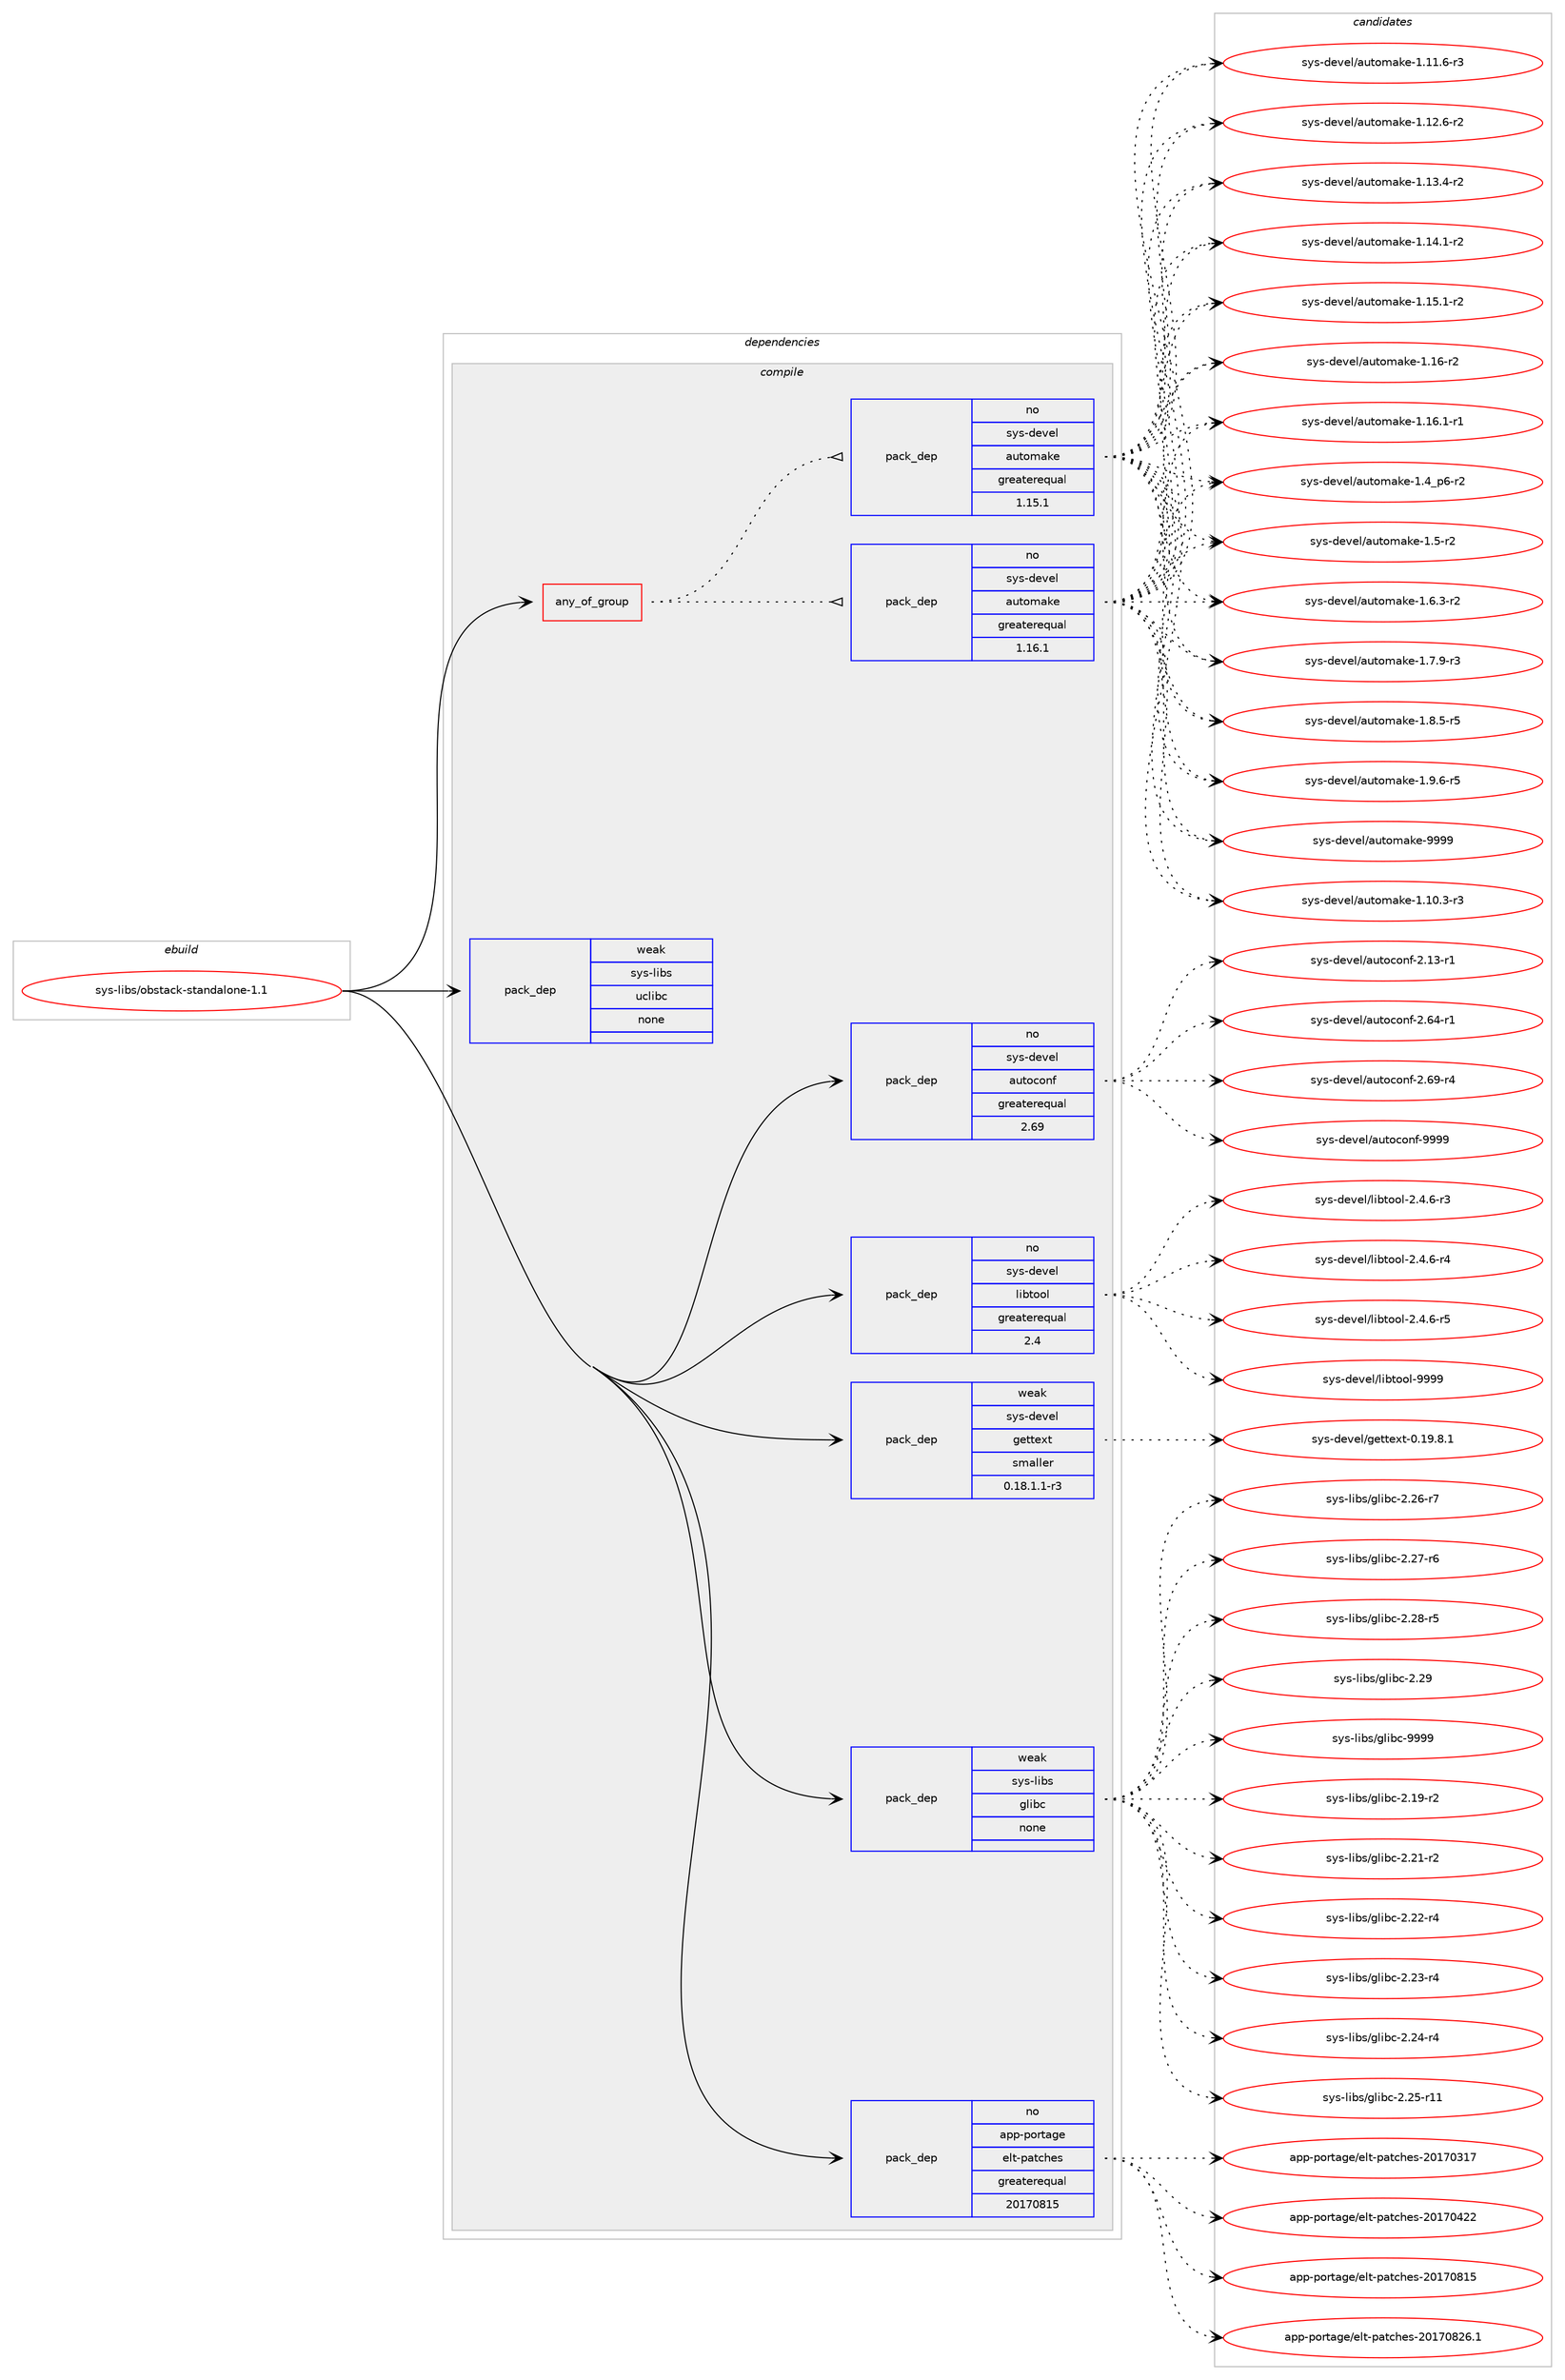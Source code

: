 digraph prolog {

# *************
# Graph options
# *************

newrank=true;
concentrate=true;
compound=true;
graph [rankdir=LR,fontname=Helvetica,fontsize=10,ranksep=1.5];#, ranksep=2.5, nodesep=0.2];
edge  [arrowhead=vee];
node  [fontname=Helvetica,fontsize=10];

# **********
# The ebuild
# **********

subgraph cluster_leftcol {
color=gray;
rank=same;
label=<<i>ebuild</i>>;
id [label="sys-libs/obstack-standalone-1.1", color=red, width=4, href="../sys-libs/obstack-standalone-1.1.svg"];
}

# ****************
# The dependencies
# ****************

subgraph cluster_midcol {
color=gray;
label=<<i>dependencies</i>>;
subgraph cluster_compile {
fillcolor="#eeeeee";
style=filled;
label=<<i>compile</i>>;
subgraph any27747 {
dependency1739172 [label=<<TABLE BORDER="0" CELLBORDER="1" CELLSPACING="0" CELLPADDING="4"><TR><TD CELLPADDING="10">any_of_group</TD></TR></TABLE>>, shape=none, color=red];subgraph pack1248288 {
dependency1739173 [label=<<TABLE BORDER="0" CELLBORDER="1" CELLSPACING="0" CELLPADDING="4" WIDTH="220"><TR><TD ROWSPAN="6" CELLPADDING="30">pack_dep</TD></TR><TR><TD WIDTH="110">no</TD></TR><TR><TD>sys-devel</TD></TR><TR><TD>automake</TD></TR><TR><TD>greaterequal</TD></TR><TR><TD>1.16.1</TD></TR></TABLE>>, shape=none, color=blue];
}
dependency1739172:e -> dependency1739173:w [weight=20,style="dotted",arrowhead="oinv"];
subgraph pack1248289 {
dependency1739174 [label=<<TABLE BORDER="0" CELLBORDER="1" CELLSPACING="0" CELLPADDING="4" WIDTH="220"><TR><TD ROWSPAN="6" CELLPADDING="30">pack_dep</TD></TR><TR><TD WIDTH="110">no</TD></TR><TR><TD>sys-devel</TD></TR><TR><TD>automake</TD></TR><TR><TD>greaterequal</TD></TR><TR><TD>1.15.1</TD></TR></TABLE>>, shape=none, color=blue];
}
dependency1739172:e -> dependency1739174:w [weight=20,style="dotted",arrowhead="oinv"];
}
id:e -> dependency1739172:w [weight=20,style="solid",arrowhead="vee"];
subgraph pack1248290 {
dependency1739175 [label=<<TABLE BORDER="0" CELLBORDER="1" CELLSPACING="0" CELLPADDING="4" WIDTH="220"><TR><TD ROWSPAN="6" CELLPADDING="30">pack_dep</TD></TR><TR><TD WIDTH="110">no</TD></TR><TR><TD>app-portage</TD></TR><TR><TD>elt-patches</TD></TR><TR><TD>greaterequal</TD></TR><TR><TD>20170815</TD></TR></TABLE>>, shape=none, color=blue];
}
id:e -> dependency1739175:w [weight=20,style="solid",arrowhead="vee"];
subgraph pack1248291 {
dependency1739176 [label=<<TABLE BORDER="0" CELLBORDER="1" CELLSPACING="0" CELLPADDING="4" WIDTH="220"><TR><TD ROWSPAN="6" CELLPADDING="30">pack_dep</TD></TR><TR><TD WIDTH="110">no</TD></TR><TR><TD>sys-devel</TD></TR><TR><TD>autoconf</TD></TR><TR><TD>greaterequal</TD></TR><TR><TD>2.69</TD></TR></TABLE>>, shape=none, color=blue];
}
id:e -> dependency1739176:w [weight=20,style="solid",arrowhead="vee"];
subgraph pack1248292 {
dependency1739177 [label=<<TABLE BORDER="0" CELLBORDER="1" CELLSPACING="0" CELLPADDING="4" WIDTH="220"><TR><TD ROWSPAN="6" CELLPADDING="30">pack_dep</TD></TR><TR><TD WIDTH="110">no</TD></TR><TR><TD>sys-devel</TD></TR><TR><TD>libtool</TD></TR><TR><TD>greaterequal</TD></TR><TR><TD>2.4</TD></TR></TABLE>>, shape=none, color=blue];
}
id:e -> dependency1739177:w [weight=20,style="solid",arrowhead="vee"];
subgraph pack1248293 {
dependency1739178 [label=<<TABLE BORDER="0" CELLBORDER="1" CELLSPACING="0" CELLPADDING="4" WIDTH="220"><TR><TD ROWSPAN="6" CELLPADDING="30">pack_dep</TD></TR><TR><TD WIDTH="110">weak</TD></TR><TR><TD>sys-devel</TD></TR><TR><TD>gettext</TD></TR><TR><TD>smaller</TD></TR><TR><TD>0.18.1.1-r3</TD></TR></TABLE>>, shape=none, color=blue];
}
id:e -> dependency1739178:w [weight=20,style="solid",arrowhead="vee"];
subgraph pack1248294 {
dependency1739179 [label=<<TABLE BORDER="0" CELLBORDER="1" CELLSPACING="0" CELLPADDING="4" WIDTH="220"><TR><TD ROWSPAN="6" CELLPADDING="30">pack_dep</TD></TR><TR><TD WIDTH="110">weak</TD></TR><TR><TD>sys-libs</TD></TR><TR><TD>glibc</TD></TR><TR><TD>none</TD></TR><TR><TD></TD></TR></TABLE>>, shape=none, color=blue];
}
id:e -> dependency1739179:w [weight=20,style="solid",arrowhead="vee"];
subgraph pack1248295 {
dependency1739180 [label=<<TABLE BORDER="0" CELLBORDER="1" CELLSPACING="0" CELLPADDING="4" WIDTH="220"><TR><TD ROWSPAN="6" CELLPADDING="30">pack_dep</TD></TR><TR><TD WIDTH="110">weak</TD></TR><TR><TD>sys-libs</TD></TR><TR><TD>uclibc</TD></TR><TR><TD>none</TD></TR><TR><TD></TD></TR></TABLE>>, shape=none, color=blue];
}
id:e -> dependency1739180:w [weight=20,style="solid",arrowhead="vee"];
}
subgraph cluster_compileandrun {
fillcolor="#eeeeee";
style=filled;
label=<<i>compile and run</i>>;
}
subgraph cluster_run {
fillcolor="#eeeeee";
style=filled;
label=<<i>run</i>>;
}
}

# **************
# The candidates
# **************

subgraph cluster_choices {
rank=same;
color=gray;
label=<<i>candidates</i>>;

subgraph choice1248288 {
color=black;
nodesep=1;
choice11512111545100101118101108479711711611110997107101454946494846514511451 [label="sys-devel/automake-1.10.3-r3", color=red, width=4,href="../sys-devel/automake-1.10.3-r3.svg"];
choice11512111545100101118101108479711711611110997107101454946494946544511451 [label="sys-devel/automake-1.11.6-r3", color=red, width=4,href="../sys-devel/automake-1.11.6-r3.svg"];
choice11512111545100101118101108479711711611110997107101454946495046544511450 [label="sys-devel/automake-1.12.6-r2", color=red, width=4,href="../sys-devel/automake-1.12.6-r2.svg"];
choice11512111545100101118101108479711711611110997107101454946495146524511450 [label="sys-devel/automake-1.13.4-r2", color=red, width=4,href="../sys-devel/automake-1.13.4-r2.svg"];
choice11512111545100101118101108479711711611110997107101454946495246494511450 [label="sys-devel/automake-1.14.1-r2", color=red, width=4,href="../sys-devel/automake-1.14.1-r2.svg"];
choice11512111545100101118101108479711711611110997107101454946495346494511450 [label="sys-devel/automake-1.15.1-r2", color=red, width=4,href="../sys-devel/automake-1.15.1-r2.svg"];
choice1151211154510010111810110847971171161111099710710145494649544511450 [label="sys-devel/automake-1.16-r2", color=red, width=4,href="../sys-devel/automake-1.16-r2.svg"];
choice11512111545100101118101108479711711611110997107101454946495446494511449 [label="sys-devel/automake-1.16.1-r1", color=red, width=4,href="../sys-devel/automake-1.16.1-r1.svg"];
choice115121115451001011181011084797117116111109971071014549465295112544511450 [label="sys-devel/automake-1.4_p6-r2", color=red, width=4,href="../sys-devel/automake-1.4_p6-r2.svg"];
choice11512111545100101118101108479711711611110997107101454946534511450 [label="sys-devel/automake-1.5-r2", color=red, width=4,href="../sys-devel/automake-1.5-r2.svg"];
choice115121115451001011181011084797117116111109971071014549465446514511450 [label="sys-devel/automake-1.6.3-r2", color=red, width=4,href="../sys-devel/automake-1.6.3-r2.svg"];
choice115121115451001011181011084797117116111109971071014549465546574511451 [label="sys-devel/automake-1.7.9-r3", color=red, width=4,href="../sys-devel/automake-1.7.9-r3.svg"];
choice115121115451001011181011084797117116111109971071014549465646534511453 [label="sys-devel/automake-1.8.5-r5", color=red, width=4,href="../sys-devel/automake-1.8.5-r5.svg"];
choice115121115451001011181011084797117116111109971071014549465746544511453 [label="sys-devel/automake-1.9.6-r5", color=red, width=4,href="../sys-devel/automake-1.9.6-r5.svg"];
choice115121115451001011181011084797117116111109971071014557575757 [label="sys-devel/automake-9999", color=red, width=4,href="../sys-devel/automake-9999.svg"];
dependency1739173:e -> choice11512111545100101118101108479711711611110997107101454946494846514511451:w [style=dotted,weight="100"];
dependency1739173:e -> choice11512111545100101118101108479711711611110997107101454946494946544511451:w [style=dotted,weight="100"];
dependency1739173:e -> choice11512111545100101118101108479711711611110997107101454946495046544511450:w [style=dotted,weight="100"];
dependency1739173:e -> choice11512111545100101118101108479711711611110997107101454946495146524511450:w [style=dotted,weight="100"];
dependency1739173:e -> choice11512111545100101118101108479711711611110997107101454946495246494511450:w [style=dotted,weight="100"];
dependency1739173:e -> choice11512111545100101118101108479711711611110997107101454946495346494511450:w [style=dotted,weight="100"];
dependency1739173:e -> choice1151211154510010111810110847971171161111099710710145494649544511450:w [style=dotted,weight="100"];
dependency1739173:e -> choice11512111545100101118101108479711711611110997107101454946495446494511449:w [style=dotted,weight="100"];
dependency1739173:e -> choice115121115451001011181011084797117116111109971071014549465295112544511450:w [style=dotted,weight="100"];
dependency1739173:e -> choice11512111545100101118101108479711711611110997107101454946534511450:w [style=dotted,weight="100"];
dependency1739173:e -> choice115121115451001011181011084797117116111109971071014549465446514511450:w [style=dotted,weight="100"];
dependency1739173:e -> choice115121115451001011181011084797117116111109971071014549465546574511451:w [style=dotted,weight="100"];
dependency1739173:e -> choice115121115451001011181011084797117116111109971071014549465646534511453:w [style=dotted,weight="100"];
dependency1739173:e -> choice115121115451001011181011084797117116111109971071014549465746544511453:w [style=dotted,weight="100"];
dependency1739173:e -> choice115121115451001011181011084797117116111109971071014557575757:w [style=dotted,weight="100"];
}
subgraph choice1248289 {
color=black;
nodesep=1;
choice11512111545100101118101108479711711611110997107101454946494846514511451 [label="sys-devel/automake-1.10.3-r3", color=red, width=4,href="../sys-devel/automake-1.10.3-r3.svg"];
choice11512111545100101118101108479711711611110997107101454946494946544511451 [label="sys-devel/automake-1.11.6-r3", color=red, width=4,href="../sys-devel/automake-1.11.6-r3.svg"];
choice11512111545100101118101108479711711611110997107101454946495046544511450 [label="sys-devel/automake-1.12.6-r2", color=red, width=4,href="../sys-devel/automake-1.12.6-r2.svg"];
choice11512111545100101118101108479711711611110997107101454946495146524511450 [label="sys-devel/automake-1.13.4-r2", color=red, width=4,href="../sys-devel/automake-1.13.4-r2.svg"];
choice11512111545100101118101108479711711611110997107101454946495246494511450 [label="sys-devel/automake-1.14.1-r2", color=red, width=4,href="../sys-devel/automake-1.14.1-r2.svg"];
choice11512111545100101118101108479711711611110997107101454946495346494511450 [label="sys-devel/automake-1.15.1-r2", color=red, width=4,href="../sys-devel/automake-1.15.1-r2.svg"];
choice1151211154510010111810110847971171161111099710710145494649544511450 [label="sys-devel/automake-1.16-r2", color=red, width=4,href="../sys-devel/automake-1.16-r2.svg"];
choice11512111545100101118101108479711711611110997107101454946495446494511449 [label="sys-devel/automake-1.16.1-r1", color=red, width=4,href="../sys-devel/automake-1.16.1-r1.svg"];
choice115121115451001011181011084797117116111109971071014549465295112544511450 [label="sys-devel/automake-1.4_p6-r2", color=red, width=4,href="../sys-devel/automake-1.4_p6-r2.svg"];
choice11512111545100101118101108479711711611110997107101454946534511450 [label="sys-devel/automake-1.5-r2", color=red, width=4,href="../sys-devel/automake-1.5-r2.svg"];
choice115121115451001011181011084797117116111109971071014549465446514511450 [label="sys-devel/automake-1.6.3-r2", color=red, width=4,href="../sys-devel/automake-1.6.3-r2.svg"];
choice115121115451001011181011084797117116111109971071014549465546574511451 [label="sys-devel/automake-1.7.9-r3", color=red, width=4,href="../sys-devel/automake-1.7.9-r3.svg"];
choice115121115451001011181011084797117116111109971071014549465646534511453 [label="sys-devel/automake-1.8.5-r5", color=red, width=4,href="../sys-devel/automake-1.8.5-r5.svg"];
choice115121115451001011181011084797117116111109971071014549465746544511453 [label="sys-devel/automake-1.9.6-r5", color=red, width=4,href="../sys-devel/automake-1.9.6-r5.svg"];
choice115121115451001011181011084797117116111109971071014557575757 [label="sys-devel/automake-9999", color=red, width=4,href="../sys-devel/automake-9999.svg"];
dependency1739174:e -> choice11512111545100101118101108479711711611110997107101454946494846514511451:w [style=dotted,weight="100"];
dependency1739174:e -> choice11512111545100101118101108479711711611110997107101454946494946544511451:w [style=dotted,weight="100"];
dependency1739174:e -> choice11512111545100101118101108479711711611110997107101454946495046544511450:w [style=dotted,weight="100"];
dependency1739174:e -> choice11512111545100101118101108479711711611110997107101454946495146524511450:w [style=dotted,weight="100"];
dependency1739174:e -> choice11512111545100101118101108479711711611110997107101454946495246494511450:w [style=dotted,weight="100"];
dependency1739174:e -> choice11512111545100101118101108479711711611110997107101454946495346494511450:w [style=dotted,weight="100"];
dependency1739174:e -> choice1151211154510010111810110847971171161111099710710145494649544511450:w [style=dotted,weight="100"];
dependency1739174:e -> choice11512111545100101118101108479711711611110997107101454946495446494511449:w [style=dotted,weight="100"];
dependency1739174:e -> choice115121115451001011181011084797117116111109971071014549465295112544511450:w [style=dotted,weight="100"];
dependency1739174:e -> choice11512111545100101118101108479711711611110997107101454946534511450:w [style=dotted,weight="100"];
dependency1739174:e -> choice115121115451001011181011084797117116111109971071014549465446514511450:w [style=dotted,weight="100"];
dependency1739174:e -> choice115121115451001011181011084797117116111109971071014549465546574511451:w [style=dotted,weight="100"];
dependency1739174:e -> choice115121115451001011181011084797117116111109971071014549465646534511453:w [style=dotted,weight="100"];
dependency1739174:e -> choice115121115451001011181011084797117116111109971071014549465746544511453:w [style=dotted,weight="100"];
dependency1739174:e -> choice115121115451001011181011084797117116111109971071014557575757:w [style=dotted,weight="100"];
}
subgraph choice1248290 {
color=black;
nodesep=1;
choice97112112451121111141169710310147101108116451129711699104101115455048495548514955 [label="app-portage/elt-patches-20170317", color=red, width=4,href="../app-portage/elt-patches-20170317.svg"];
choice97112112451121111141169710310147101108116451129711699104101115455048495548525050 [label="app-portage/elt-patches-20170422", color=red, width=4,href="../app-portage/elt-patches-20170422.svg"];
choice97112112451121111141169710310147101108116451129711699104101115455048495548564953 [label="app-portage/elt-patches-20170815", color=red, width=4,href="../app-portage/elt-patches-20170815.svg"];
choice971121124511211111411697103101471011081164511297116991041011154550484955485650544649 [label="app-portage/elt-patches-20170826.1", color=red, width=4,href="../app-portage/elt-patches-20170826.1.svg"];
dependency1739175:e -> choice97112112451121111141169710310147101108116451129711699104101115455048495548514955:w [style=dotted,weight="100"];
dependency1739175:e -> choice97112112451121111141169710310147101108116451129711699104101115455048495548525050:w [style=dotted,weight="100"];
dependency1739175:e -> choice97112112451121111141169710310147101108116451129711699104101115455048495548564953:w [style=dotted,weight="100"];
dependency1739175:e -> choice971121124511211111411697103101471011081164511297116991041011154550484955485650544649:w [style=dotted,weight="100"];
}
subgraph choice1248291 {
color=black;
nodesep=1;
choice1151211154510010111810110847971171161119911111010245504649514511449 [label="sys-devel/autoconf-2.13-r1", color=red, width=4,href="../sys-devel/autoconf-2.13-r1.svg"];
choice1151211154510010111810110847971171161119911111010245504654524511449 [label="sys-devel/autoconf-2.64-r1", color=red, width=4,href="../sys-devel/autoconf-2.64-r1.svg"];
choice1151211154510010111810110847971171161119911111010245504654574511452 [label="sys-devel/autoconf-2.69-r4", color=red, width=4,href="../sys-devel/autoconf-2.69-r4.svg"];
choice115121115451001011181011084797117116111991111101024557575757 [label="sys-devel/autoconf-9999", color=red, width=4,href="../sys-devel/autoconf-9999.svg"];
dependency1739176:e -> choice1151211154510010111810110847971171161119911111010245504649514511449:w [style=dotted,weight="100"];
dependency1739176:e -> choice1151211154510010111810110847971171161119911111010245504654524511449:w [style=dotted,weight="100"];
dependency1739176:e -> choice1151211154510010111810110847971171161119911111010245504654574511452:w [style=dotted,weight="100"];
dependency1739176:e -> choice115121115451001011181011084797117116111991111101024557575757:w [style=dotted,weight="100"];
}
subgraph choice1248292 {
color=black;
nodesep=1;
choice1151211154510010111810110847108105981161111111084550465246544511451 [label="sys-devel/libtool-2.4.6-r3", color=red, width=4,href="../sys-devel/libtool-2.4.6-r3.svg"];
choice1151211154510010111810110847108105981161111111084550465246544511452 [label="sys-devel/libtool-2.4.6-r4", color=red, width=4,href="../sys-devel/libtool-2.4.6-r4.svg"];
choice1151211154510010111810110847108105981161111111084550465246544511453 [label="sys-devel/libtool-2.4.6-r5", color=red, width=4,href="../sys-devel/libtool-2.4.6-r5.svg"];
choice1151211154510010111810110847108105981161111111084557575757 [label="sys-devel/libtool-9999", color=red, width=4,href="../sys-devel/libtool-9999.svg"];
dependency1739177:e -> choice1151211154510010111810110847108105981161111111084550465246544511451:w [style=dotted,weight="100"];
dependency1739177:e -> choice1151211154510010111810110847108105981161111111084550465246544511452:w [style=dotted,weight="100"];
dependency1739177:e -> choice1151211154510010111810110847108105981161111111084550465246544511453:w [style=dotted,weight="100"];
dependency1739177:e -> choice1151211154510010111810110847108105981161111111084557575757:w [style=dotted,weight="100"];
}
subgraph choice1248293 {
color=black;
nodesep=1;
choice1151211154510010111810110847103101116116101120116454846495746564649 [label="sys-devel/gettext-0.19.8.1", color=red, width=4,href="../sys-devel/gettext-0.19.8.1.svg"];
dependency1739178:e -> choice1151211154510010111810110847103101116116101120116454846495746564649:w [style=dotted,weight="100"];
}
subgraph choice1248294 {
color=black;
nodesep=1;
choice115121115451081059811547103108105989945504649574511450 [label="sys-libs/glibc-2.19-r2", color=red, width=4,href="../sys-libs/glibc-2.19-r2.svg"];
choice115121115451081059811547103108105989945504650494511450 [label="sys-libs/glibc-2.21-r2", color=red, width=4,href="../sys-libs/glibc-2.21-r2.svg"];
choice115121115451081059811547103108105989945504650504511452 [label="sys-libs/glibc-2.22-r4", color=red, width=4,href="../sys-libs/glibc-2.22-r4.svg"];
choice115121115451081059811547103108105989945504650514511452 [label="sys-libs/glibc-2.23-r4", color=red, width=4,href="../sys-libs/glibc-2.23-r4.svg"];
choice115121115451081059811547103108105989945504650524511452 [label="sys-libs/glibc-2.24-r4", color=red, width=4,href="../sys-libs/glibc-2.24-r4.svg"];
choice11512111545108105981154710310810598994550465053451144949 [label="sys-libs/glibc-2.25-r11", color=red, width=4,href="../sys-libs/glibc-2.25-r11.svg"];
choice115121115451081059811547103108105989945504650544511455 [label="sys-libs/glibc-2.26-r7", color=red, width=4,href="../sys-libs/glibc-2.26-r7.svg"];
choice115121115451081059811547103108105989945504650554511454 [label="sys-libs/glibc-2.27-r6", color=red, width=4,href="../sys-libs/glibc-2.27-r6.svg"];
choice115121115451081059811547103108105989945504650564511453 [label="sys-libs/glibc-2.28-r5", color=red, width=4,href="../sys-libs/glibc-2.28-r5.svg"];
choice11512111545108105981154710310810598994550465057 [label="sys-libs/glibc-2.29", color=red, width=4,href="../sys-libs/glibc-2.29.svg"];
choice11512111545108105981154710310810598994557575757 [label="sys-libs/glibc-9999", color=red, width=4,href="../sys-libs/glibc-9999.svg"];
dependency1739179:e -> choice115121115451081059811547103108105989945504649574511450:w [style=dotted,weight="100"];
dependency1739179:e -> choice115121115451081059811547103108105989945504650494511450:w [style=dotted,weight="100"];
dependency1739179:e -> choice115121115451081059811547103108105989945504650504511452:w [style=dotted,weight="100"];
dependency1739179:e -> choice115121115451081059811547103108105989945504650514511452:w [style=dotted,weight="100"];
dependency1739179:e -> choice115121115451081059811547103108105989945504650524511452:w [style=dotted,weight="100"];
dependency1739179:e -> choice11512111545108105981154710310810598994550465053451144949:w [style=dotted,weight="100"];
dependency1739179:e -> choice115121115451081059811547103108105989945504650544511455:w [style=dotted,weight="100"];
dependency1739179:e -> choice115121115451081059811547103108105989945504650554511454:w [style=dotted,weight="100"];
dependency1739179:e -> choice115121115451081059811547103108105989945504650564511453:w [style=dotted,weight="100"];
dependency1739179:e -> choice11512111545108105981154710310810598994550465057:w [style=dotted,weight="100"];
dependency1739179:e -> choice11512111545108105981154710310810598994557575757:w [style=dotted,weight="100"];
}
subgraph choice1248295 {
color=black;
nodesep=1;
}
}

}
